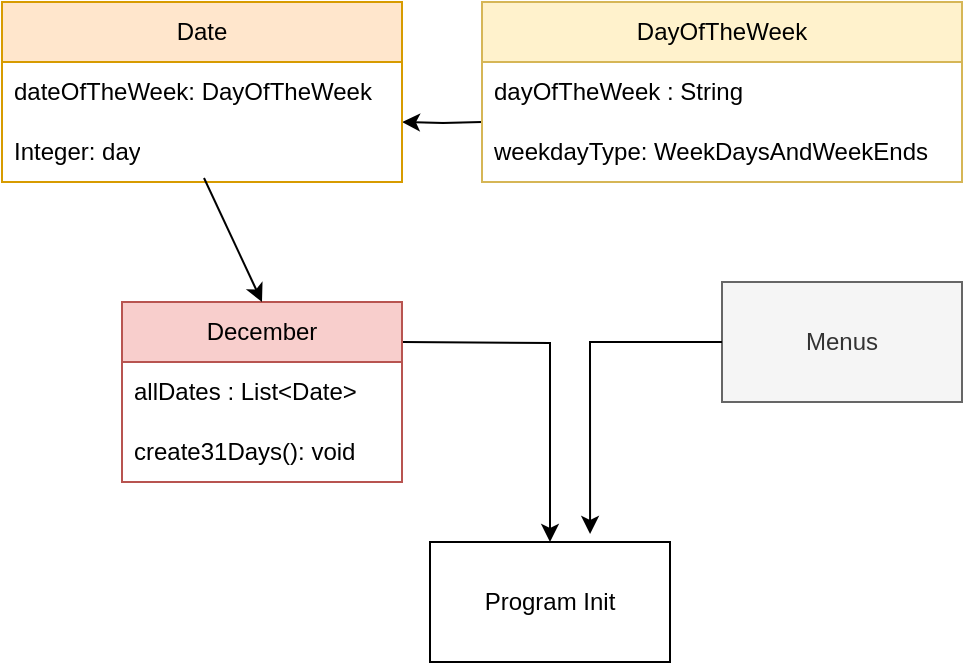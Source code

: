 <mxfile version="22.1.0" type="github">
  <diagram name="페이지-1" id="n2PpaVPWqY9GpN3xRjtA">
    <mxGraphModel dx="705" dy="607" grid="1" gridSize="10" guides="1" tooltips="1" connect="1" arrows="1" fold="1" page="1" pageScale="1" pageWidth="827" pageHeight="1169" math="0" shadow="0">
      <root>
        <mxCell id="0" />
        <mxCell id="1" parent="0" />
        <mxCell id="EHzG_7rLD675dYds8O66-10" style="edgeStyle=orthogonalEdgeStyle;rounded=0;orthogonalLoop=1;jettySize=auto;html=1;entryX=0.5;entryY=0;entryDx=0;entryDy=0;" edge="1" parent="1" target="EHzG_7rLD675dYds8O66-9">
          <mxGeometry relative="1" as="geometry">
            <mxPoint x="280" y="180" as="sourcePoint" />
          </mxGeometry>
        </mxCell>
        <mxCell id="EHzG_7rLD675dYds8O66-7" style="edgeStyle=orthogonalEdgeStyle;rounded=0;orthogonalLoop=1;jettySize=auto;html=1;" edge="1" parent="1">
          <mxGeometry relative="1" as="geometry">
            <mxPoint x="320" y="70" as="sourcePoint" />
            <mxPoint x="280" y="70" as="targetPoint" />
          </mxGeometry>
        </mxCell>
        <mxCell id="EHzG_7rLD675dYds8O66-9" value="Program Init" style="rounded=0;whiteSpace=wrap;html=1;" vertex="1" parent="1">
          <mxGeometry x="294" y="280" width="120" height="60" as="geometry" />
        </mxCell>
        <mxCell id="EHzG_7rLD675dYds8O66-11" value="Menus" style="rounded=0;whiteSpace=wrap;html=1;fillColor=#f5f5f5;fontColor=#333333;strokeColor=#666666;" vertex="1" parent="1">
          <mxGeometry x="440" y="150" width="120" height="60" as="geometry" />
        </mxCell>
        <mxCell id="EHzG_7rLD675dYds8O66-12" style="edgeStyle=orthogonalEdgeStyle;rounded=0;orthogonalLoop=1;jettySize=auto;html=1;entryX=0.667;entryY=-0.067;entryDx=0;entryDy=0;entryPerimeter=0;" edge="1" parent="1" source="EHzG_7rLD675dYds8O66-11" target="EHzG_7rLD675dYds8O66-9">
          <mxGeometry relative="1" as="geometry">
            <mxPoint x="372" y="220" as="targetPoint" />
          </mxGeometry>
        </mxCell>
        <mxCell id="EHzG_7rLD675dYds8O66-13" value="DayOfTheWeek" style="swimlane;fontStyle=0;childLayout=stackLayout;horizontal=1;startSize=30;horizontalStack=0;resizeParent=1;resizeParentMax=0;resizeLast=0;collapsible=1;marginBottom=0;whiteSpace=wrap;html=1;fillColor=#fff2cc;strokeColor=#d6b656;" vertex="1" parent="1">
          <mxGeometry x="320" y="10" width="240" height="90" as="geometry" />
        </mxCell>
        <mxCell id="EHzG_7rLD675dYds8O66-14" value="dayOfTheWeek : String" style="text;strokeColor=none;fillColor=none;align=left;verticalAlign=middle;spacingLeft=4;spacingRight=4;overflow=hidden;points=[[0,0.5],[1,0.5]];portConstraint=eastwest;rotatable=0;whiteSpace=wrap;html=1;" vertex="1" parent="EHzG_7rLD675dYds8O66-13">
          <mxGeometry y="30" width="240" height="30" as="geometry" />
        </mxCell>
        <mxCell id="EHzG_7rLD675dYds8O66-15" value="weekdayType:&amp;nbsp;WeekDaysAndWeekEnds" style="text;strokeColor=none;fillColor=none;align=left;verticalAlign=middle;spacingLeft=4;spacingRight=4;overflow=hidden;points=[[0,0.5],[1,0.5]];portConstraint=eastwest;rotatable=0;whiteSpace=wrap;html=1;" vertex="1" parent="EHzG_7rLD675dYds8O66-13">
          <mxGeometry y="60" width="240" height="30" as="geometry" />
        </mxCell>
        <mxCell id="EHzG_7rLD675dYds8O66-17" value="Date" style="swimlane;fontStyle=0;childLayout=stackLayout;horizontal=1;startSize=30;horizontalStack=0;resizeParent=1;resizeParentMax=0;resizeLast=0;collapsible=1;marginBottom=0;whiteSpace=wrap;html=1;fillColor=#ffe6cc;strokeColor=#d79b00;" vertex="1" parent="1">
          <mxGeometry x="80" y="10" width="200" height="90" as="geometry">
            <mxRectangle x="80" y="10" width="70" height="30" as="alternateBounds" />
          </mxGeometry>
        </mxCell>
        <mxCell id="EHzG_7rLD675dYds8O66-18" value="dateOfTheWeek: DayOfTheWeek" style="text;strokeColor=none;fillColor=none;align=left;verticalAlign=middle;spacingLeft=4;spacingRight=4;overflow=hidden;points=[[0,0.5],[1,0.5]];portConstraint=eastwest;rotatable=0;whiteSpace=wrap;html=1;" vertex="1" parent="EHzG_7rLD675dYds8O66-17">
          <mxGeometry y="30" width="200" height="30" as="geometry" />
        </mxCell>
        <mxCell id="EHzG_7rLD675dYds8O66-19" value="Integer: day" style="text;strokeColor=none;fillColor=none;align=left;verticalAlign=middle;spacingLeft=4;spacingRight=4;overflow=hidden;points=[[0,0.5],[1,0.5]];portConstraint=eastwest;rotatable=0;whiteSpace=wrap;html=1;" vertex="1" parent="EHzG_7rLD675dYds8O66-17">
          <mxGeometry y="60" width="200" height="30" as="geometry" />
        </mxCell>
        <mxCell id="EHzG_7rLD675dYds8O66-21" value="December" style="swimlane;fontStyle=0;childLayout=stackLayout;horizontal=1;startSize=30;horizontalStack=0;resizeParent=1;resizeParentMax=0;resizeLast=0;collapsible=1;marginBottom=0;whiteSpace=wrap;html=1;fillColor=#f8cecc;strokeColor=#b85450;" vertex="1" parent="1">
          <mxGeometry x="140" y="160" width="140" height="90" as="geometry" />
        </mxCell>
        <mxCell id="EHzG_7rLD675dYds8O66-22" value="allDates : List&amp;lt;Date&amp;gt;" style="text;strokeColor=none;fillColor=none;align=left;verticalAlign=middle;spacingLeft=4;spacingRight=4;overflow=hidden;points=[[0,0.5],[1,0.5]];portConstraint=eastwest;rotatable=0;whiteSpace=wrap;html=1;" vertex="1" parent="EHzG_7rLD675dYds8O66-21">
          <mxGeometry y="30" width="140" height="30" as="geometry" />
        </mxCell>
        <mxCell id="EHzG_7rLD675dYds8O66-24" value="create31Days(): void" style="text;strokeColor=none;fillColor=none;align=left;verticalAlign=middle;spacingLeft=4;spacingRight=4;overflow=hidden;points=[[0,0.5],[1,0.5]];portConstraint=eastwest;rotatable=0;whiteSpace=wrap;html=1;" vertex="1" parent="EHzG_7rLD675dYds8O66-21">
          <mxGeometry y="60" width="140" height="30" as="geometry" />
        </mxCell>
        <mxCell id="EHzG_7rLD675dYds8O66-25" value="" style="endArrow=classic;html=1;rounded=0;exitX=0.505;exitY=0.933;exitDx=0;exitDy=0;exitPerimeter=0;entryX=0.5;entryY=0;entryDx=0;entryDy=0;" edge="1" parent="1" source="EHzG_7rLD675dYds8O66-19" target="EHzG_7rLD675dYds8O66-21">
          <mxGeometry width="50" height="50" relative="1" as="geometry">
            <mxPoint x="340" y="340" as="sourcePoint" />
            <mxPoint x="390" y="290" as="targetPoint" />
          </mxGeometry>
        </mxCell>
      </root>
    </mxGraphModel>
  </diagram>
</mxfile>
